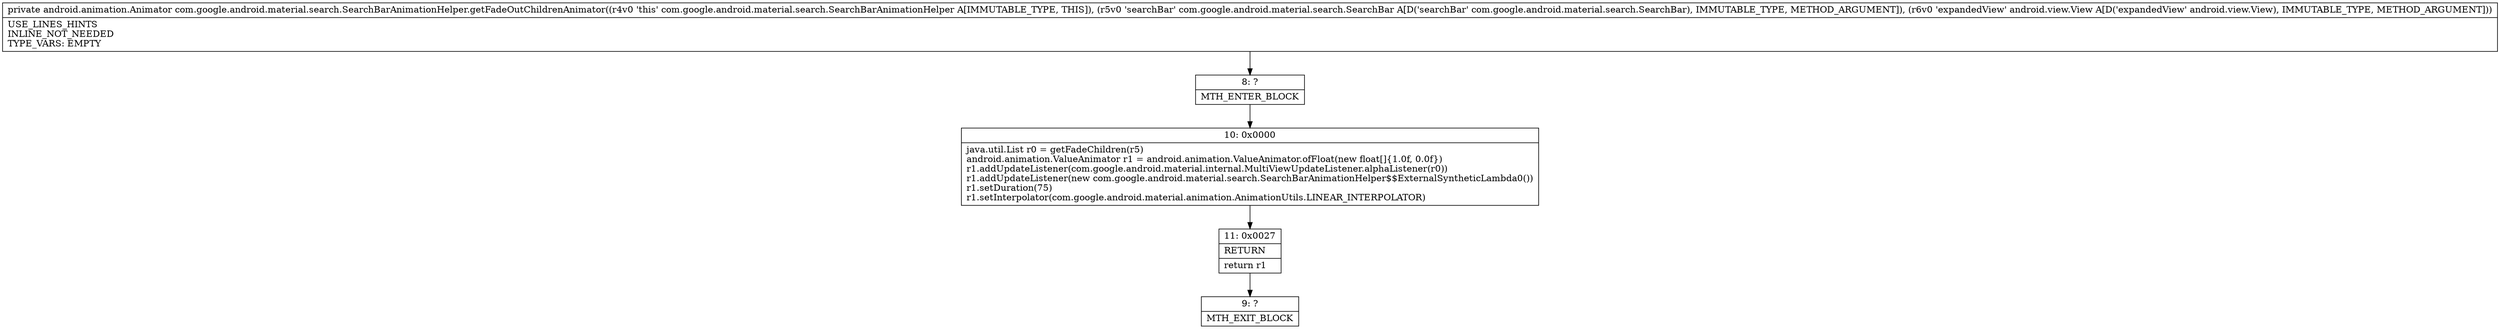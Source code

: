 digraph "CFG forcom.google.android.material.search.SearchBarAnimationHelper.getFadeOutChildrenAnimator(Lcom\/google\/android\/material\/search\/SearchBar;Landroid\/view\/View;)Landroid\/animation\/Animator;" {
Node_8 [shape=record,label="{8\:\ ?|MTH_ENTER_BLOCK\l}"];
Node_10 [shape=record,label="{10\:\ 0x0000|java.util.List r0 = getFadeChildren(r5)\landroid.animation.ValueAnimator r1 = android.animation.ValueAnimator.ofFloat(new float[]\{1.0f, 0.0f\})\lr1.addUpdateListener(com.google.android.material.internal.MultiViewUpdateListener.alphaListener(r0))\lr1.addUpdateListener(new com.google.android.material.search.SearchBarAnimationHelper$$ExternalSyntheticLambda0())\lr1.setDuration(75)\lr1.setInterpolator(com.google.android.material.animation.AnimationUtils.LINEAR_INTERPOLATOR)\l}"];
Node_11 [shape=record,label="{11\:\ 0x0027|RETURN\l|return r1\l}"];
Node_9 [shape=record,label="{9\:\ ?|MTH_EXIT_BLOCK\l}"];
MethodNode[shape=record,label="{private android.animation.Animator com.google.android.material.search.SearchBarAnimationHelper.getFadeOutChildrenAnimator((r4v0 'this' com.google.android.material.search.SearchBarAnimationHelper A[IMMUTABLE_TYPE, THIS]), (r5v0 'searchBar' com.google.android.material.search.SearchBar A[D('searchBar' com.google.android.material.search.SearchBar), IMMUTABLE_TYPE, METHOD_ARGUMENT]), (r6v0 'expandedView' android.view.View A[D('expandedView' android.view.View), IMMUTABLE_TYPE, METHOD_ARGUMENT]))  | USE_LINES_HINTS\lINLINE_NOT_NEEDED\lTYPE_VARS: EMPTY\l}"];
MethodNode -> Node_8;Node_8 -> Node_10;
Node_10 -> Node_11;
Node_11 -> Node_9;
}

